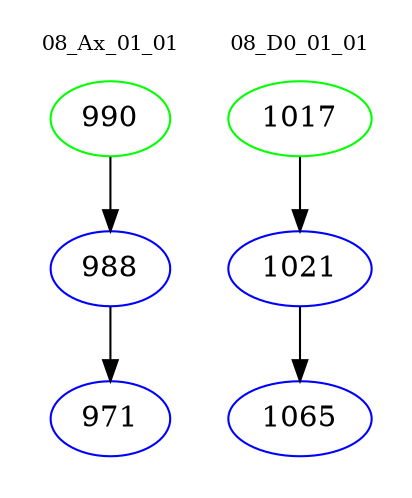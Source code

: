 digraph{
subgraph cluster_0 {
color = white
label = "08_Ax_01_01";
fontsize=10;
T0_990 [label="990", color="green"]
T0_990 -> T0_988 [color="black"]
T0_988 [label="988", color="blue"]
T0_988 -> T0_971 [color="black"]
T0_971 [label="971", color="blue"]
}
subgraph cluster_1 {
color = white
label = "08_D0_01_01";
fontsize=10;
T1_1017 [label="1017", color="green"]
T1_1017 -> T1_1021 [color="black"]
T1_1021 [label="1021", color="blue"]
T1_1021 -> T1_1065 [color="black"]
T1_1065 [label="1065", color="blue"]
}
}
